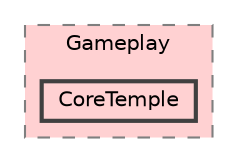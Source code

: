 digraph "C:/Users/PC/Documents/GitHub/Witch-Pack/WitchPack/Assets/Scripts/Gameplay/CoreTemple"
{
 // LATEX_PDF_SIZE
  bgcolor="transparent";
  edge [fontname=Helvetica,fontsize=10,labelfontname=Helvetica,labelfontsize=10];
  node [fontname=Helvetica,fontsize=10,shape=box,height=0.2,width=0.4];
  compound=true
  subgraph clusterdir_a1eac335a0516011d8f6ee932ceb0b11 {
    graph [ bgcolor="#ffd1d2", pencolor="grey50", label="Gameplay", fontname=Helvetica,fontsize=10 style="filled,dashed", URL="dir_a1eac335a0516011d8f6ee932ceb0b11.html",tooltip=""]
  dir_24e62414fa9c67f6eb5e20bb297f79fa [label="CoreTemple", fillcolor="#ffd1d2", color="grey25", style="filled,bold", URL="dir_24e62414fa9c67f6eb5e20bb297f79fa.html",tooltip=""];
  }
}
